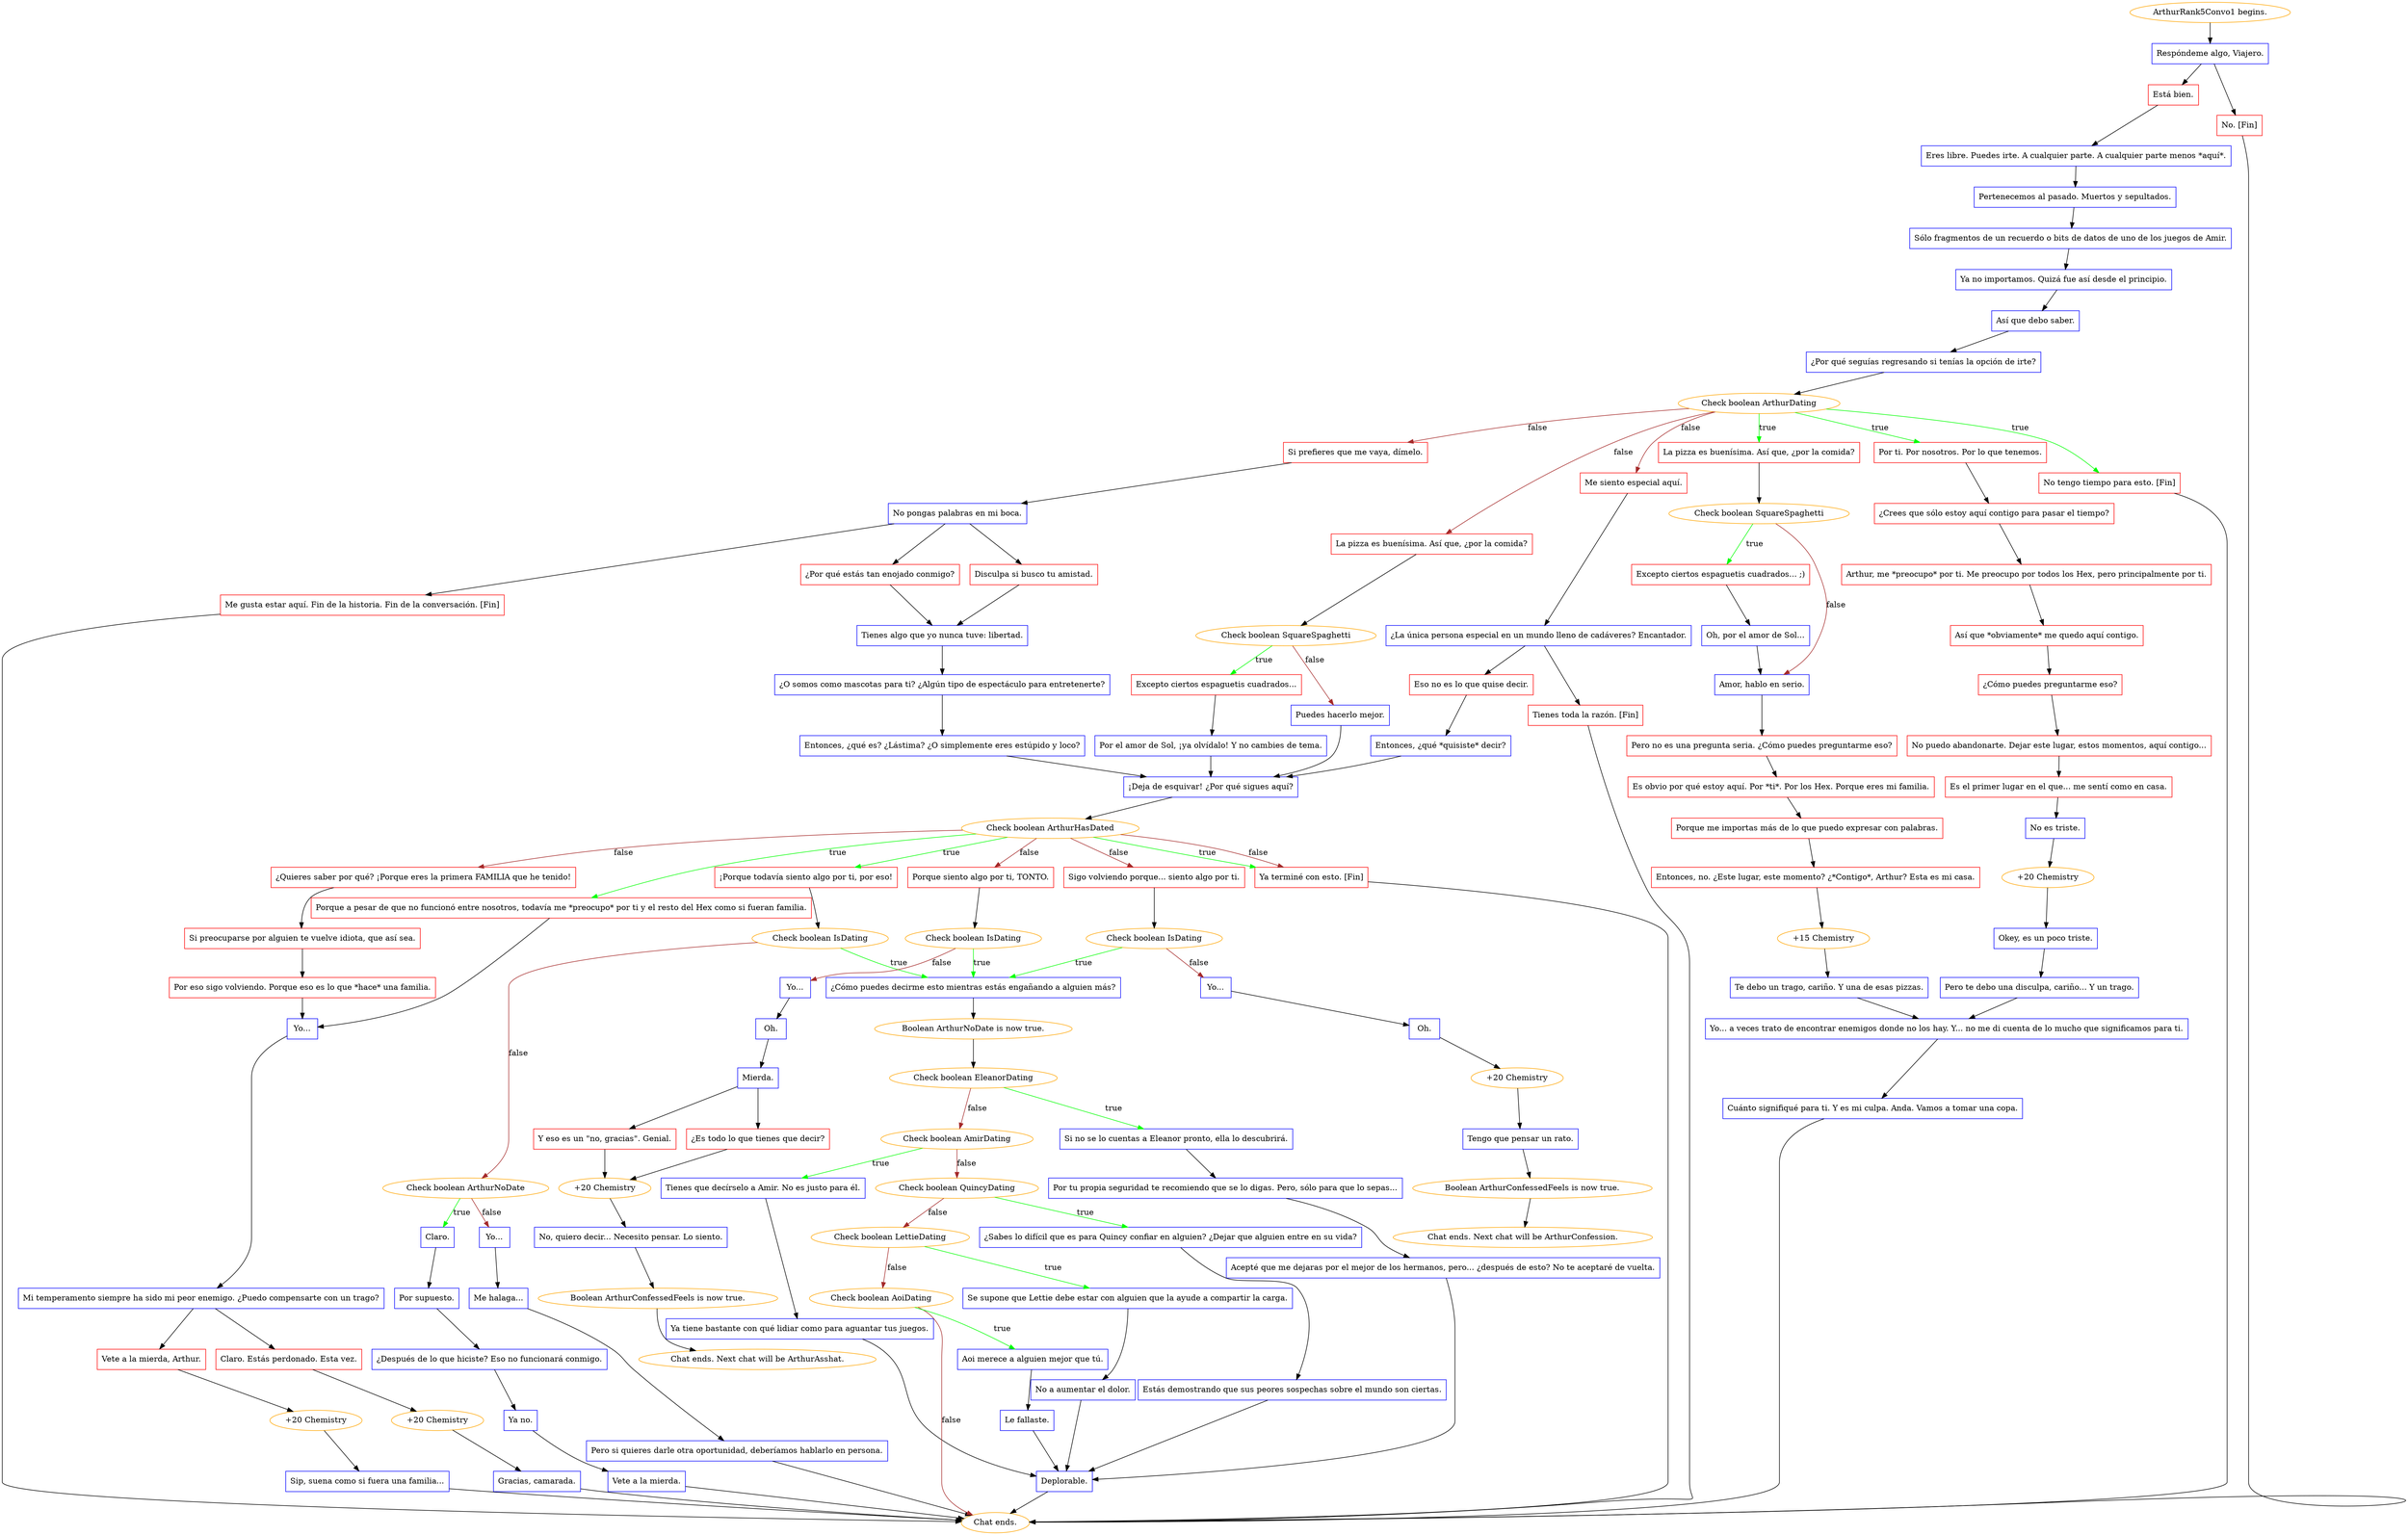 digraph {
	"ArthurRank5Convo1 begins." [color=orange];
		"ArthurRank5Convo1 begins." -> j3540485367;
	j3540485367 [label="Respóndeme algo, Viajero.",shape=box,color=blue];
		j3540485367 -> j3692399797;
		j3540485367 -> j3953438756;
	j3692399797 [label="Está bien.",shape=box,color=red];
		j3692399797 -> j1162812230;
	j3953438756 [label="No. [Fin]",shape=box,color=red];
		j3953438756 -> "Chat ends.";
	j1162812230 [label="Eres libre. Puedes irte. A cualquier parte. A cualquier parte menos *aquí*.",shape=box,color=blue];
		j1162812230 -> j739251537;
	"Chat ends." [color=orange];
	j739251537 [label="Pertenecemos al pasado. Muertos y sepultados.",shape=box,color=blue];
		j739251537 -> j2132599353;
	j2132599353 [label="Sólo fragmentos de un recuerdo o bits de datos de uno de los juegos de Amir.",shape=box,color=blue];
		j2132599353 -> j959363482;
	j959363482 [label="Ya no importamos. Quizá fue así desde el principio.",shape=box,color=blue];
		j959363482 -> j5674902;
	j5674902 [label="Así que debo saber.",shape=box,color=blue];
		j5674902 -> j3953435650;
	j3953435650 [label="¿Por qué seguías regresando si tenías la opción de irte?",shape=box,color=blue];
		j3953435650 -> j171613394;
	j171613394 [label="Check boolean ArthurDating",color=orange];
		j171613394 -> j3368525337 [label=true,color=green];
		j171613394 -> j1173608435 [label=true,color=green];
		j171613394 -> j2053956602 [label=true,color=green];
		j171613394 -> j2551901246 [label=false,color=brown];
		j171613394 -> j1847976191 [label=false,color=brown];
		j171613394 -> j2653568389 [label=false,color=brown];
	j3368525337 [label="La pizza es buenísima. Así que, ¿por la comida?",shape=box,color=red];
		j3368525337 -> j2678399235;
	j1173608435 [label="Por ti. Por nosotros. Por lo que tenemos.",shape=box,color=red];
		j1173608435 -> j1470625771;
	j2053956602 [label="No tengo tiempo para esto. [Fin]",shape=box,color=red];
		j2053956602 -> "Chat ends.";
	j2551901246 [label="Me siento especial aquí.",shape=box,color=red];
		j2551901246 -> j2467963093;
	j1847976191 [label="La pizza es buenísima. Así que, ¿por la comida?",shape=box,color=red];
		j1847976191 -> j2637784598;
	j2653568389 [label="Si prefieres que me vaya, dímelo.",shape=box,color=red];
		j2653568389 -> j608218036;
	j2678399235 [label="Check boolean SquareSpaghetti",color=orange];
		j2678399235 -> j1771625338 [label=true,color=green];
		j2678399235 -> j120087421 [label=false,color=brown];
	j1470625771 [label="¿Crees que sólo estoy aquí contigo para pasar el tiempo?",shape=box,color=red];
		j1470625771 -> j201606022;
	j2467963093 [label="¿La única persona especial en un mundo lleno de cadáveres? Encantador.",shape=box,color=blue];
		j2467963093 -> j1964300397;
		j2467963093 -> j3491298891;
	j2637784598 [label="Check boolean SquareSpaghetti",color=orange];
		j2637784598 -> j3298856149 [label=true,color=green];
		j2637784598 -> j292395932 [label=false,color=brown];
	j608218036 [label="No pongas palabras en mi boca.",shape=box,color=blue];
		j608218036 -> j888214673;
		j608218036 -> j3810980291;
		j608218036 -> j3360719967;
	j1771625338 [label="Excepto ciertos espaguetis cuadrados... ;)",shape=box,color=red];
		j1771625338 -> j2175301312;
	j120087421 [label="Amor, hablo en serio.",shape=box,color=blue];
		j120087421 -> j3756794429;
	j201606022 [label="Arthur, me *preocupo* por ti. Me preocupo por todos los Hex, pero principalmente por ti.",shape=box,color=red];
		j201606022 -> j145842842;
	j1964300397 [label="Eso no es lo que quise decir.",shape=box,color=red];
		j1964300397 -> j1353218768;
	j3491298891 [label="Tienes toda la razón. [Fin]",shape=box,color=red];
		j3491298891 -> "Chat ends.";
	j3298856149 [label="Excepto ciertos espaguetis cuadrados...",shape=box,color=red];
		j3298856149 -> j1868238479;
	j292395932 [label="Puedes hacerlo mejor.",shape=box,color=blue];
		j292395932 -> j3222296210;
	j888214673 [label="Me gusta estar aquí. Fin de la historia. Fin de la conversación. [Fin]",shape=box,color=red];
		j888214673 -> "Chat ends.";
	j3810980291 [label="¿Por qué estás tan enojado conmigo?",shape=box,color=red];
		j3810980291 -> j3174149691;
	j3360719967 [label="Disculpa si busco tu amistad.",shape=box,color=red];
		j3360719967 -> j3174149691;
	j2175301312 [label="Oh, por el amor de Sol...",shape=box,color=blue];
		j2175301312 -> j120087421;
	j3756794429 [label="Pero no es una pregunta seria. ¿Cómo puedes preguntarme eso?",shape=box,color=red];
		j3756794429 -> j3627463647;
	j145842842 [label="Así que *obviamente* me quedo aquí contigo.",shape=box,color=red];
		j145842842 -> j2509842985;
	j1353218768 [label="Entonces, ¿qué *quisiste* decir?",shape=box,color=blue];
		j1353218768 -> j3222296210;
	j1868238479 [label="Por el amor de Sol, ¡ya olvídalo! Y no cambies de tema.",shape=box,color=blue];
		j1868238479 -> j3222296210;
	j3222296210 [label="¡Deja de esquivar! ¿Por qué sigues aquí?",shape=box,color=blue];
		j3222296210 -> j3958076909;
	j3174149691 [label="Tienes algo que yo nunca tuve: libertad.",shape=box,color=blue];
		j3174149691 -> j3020573950;
	j3627463647 [label="Es obvio por qué estoy aquí. Por *ti*. Por los Hex. Porque eres mi familia.",shape=box,color=red];
		j3627463647 -> j1273653234;
	j2509842985 [label="¿Cómo puedes preguntarme eso?",shape=box,color=red];
		j2509842985 -> j2729259454;
	j3958076909 [label="Check boolean ArthurHasDated",color=orange];
		j3958076909 -> j1178256697 [label=true,color=green];
		j3958076909 -> j1918683084 [label=true,color=green];
		j3958076909 -> j1063394025 [label=true,color=green];
		j3958076909 -> j2089360742 [label=false,color=brown];
		j3958076909 -> j4027558407 [label=false,color=brown];
		j3958076909 -> j495764530 [label=false,color=brown];
		j3958076909 -> j1178256697 [label=false,color=brown];
	j3020573950 [label="¿O somos como mascotas para ti? ¿Algún tipo de espectáculo para entretenerte?",shape=box,color=blue];
		j3020573950 -> j1831055338;
	j1273653234 [label="Porque me importas más de lo que puedo expresar con palabras.",shape=box,color=red];
		j1273653234 -> j2679983341;
	j2729259454 [label="No puedo abandonarte. Dejar este lugar, estos momentos, aquí contigo...",shape=box,color=red];
		j2729259454 -> j1234256218;
	j1178256697 [label="Ya terminé con esto. [Fin]",shape=box,color=red];
		j1178256697 -> "Chat ends.";
	j1918683084 [label="Porque a pesar de que no funcionó entre nosotros, todavía me *preocupo* por ti y el resto del Hex como si fueran familia.",shape=box,color=red];
		j1918683084 -> j2347862445;
	j1063394025 [label="¡Porque todavía siento algo por ti, por eso!",shape=box,color=red];
		j1063394025 -> j3975446414;
	j2089360742 [label="Porque siento algo por ti, TONTO.",shape=box,color=red];
		j2089360742 -> j3037390070;
	j4027558407 [label="Sigo volviendo porque... siento algo por ti.",shape=box,color=red];
		j4027558407 -> j2267515184;
	j495764530 [label="¿Quieres saber por qué? ¡Porque eres la primera FAMILIA que he tenido!",shape=box,color=red];
		j495764530 -> j865966223;
	j1831055338 [label="Entonces, ¿qué es? ¿Lástima? ¿O simplemente eres estúpido y loco?",shape=box,color=blue];
		j1831055338 -> j3222296210;
	j2679983341 [label="Entonces, no. ¿Este lugar, este momento? ¿*Contigo*, Arthur? Esta es mi casa.",shape=box,color=red];
		j2679983341 -> j404592950;
	j1234256218 [label="Es el primer lugar en el que... me sentí como en casa.",shape=box,color=red];
		j1234256218 -> j3905301830;
	j2347862445 [label="Yo...",shape=box,color=blue];
		j2347862445 -> j2538806675;
	j3975446414 [label="Check boolean IsDating",color=orange];
		j3975446414 -> j414015091 [label=true,color=green];
		j3975446414 -> j1152128881 [label=false,color=brown];
	j3037390070 [label="Check boolean IsDating",color=orange];
		j3037390070 -> j414015091 [label=true,color=green];
		j3037390070 -> j268109438 [label=false,color=brown];
	j2267515184 [label="Check boolean IsDating",color=orange];
		j2267515184 -> j414015091 [label=true,color=green];
		j2267515184 -> j4112404542 [label=false,color=brown];
	j865966223 [label="Si preocuparse por alguien te vuelve idiota, que así sea.",shape=box,color=red];
		j865966223 -> j3336655712;
	j404592950 [label="+15 Chemistry",color=orange];
		j404592950 -> j3087012296;
	j3905301830 [label="No es triste.",shape=box,color=blue];
		j3905301830 -> j1221050711;
	j2538806675 [label="Mi temperamento siempre ha sido mi peor enemigo. ¿Puedo compensarte con un trago?",shape=box,color=blue];
		j2538806675 -> j3536365356;
		j2538806675 -> j2251893336;
	j414015091 [label="¿Cómo puedes decirme esto mientras estás engañando a alguien más?",shape=box,color=blue];
		j414015091 -> j1854672327;
	j1152128881 [label="Check boolean ArthurNoDate",color=orange];
		j1152128881 -> j3792824176 [label=true,color=green];
		j1152128881 -> j2988115991 [label=false,color=brown];
	j268109438 [label="Yo...",shape=box,color=blue];
		j268109438 -> j507026921;
	j4112404542 [label="Yo...",shape=box,color=blue];
		j4112404542 -> j2909838444;
	j3336655712 [label="Por eso sigo volviendo. Porque eso es lo que *hace* una familia.",shape=box,color=red];
		j3336655712 -> j2347862445;
	j3087012296 [label="Te debo un trago, cariño. Y una de esas pizzas.",shape=box,color=blue];
		j3087012296 -> j3440402137;
	j1221050711 [label="+20 Chemistry",color=orange];
		j1221050711 -> j1882248063;
	j3536365356 [label="Vete a la mierda, Arthur.",shape=box,color=red];
		j3536365356 -> j142995944;
	j2251893336 [label="Claro. Estás perdonado. Esta vez.",shape=box,color=red];
		j2251893336 -> j2752442999;
	j1854672327 [label="Boolean ArthurNoDate is now true.",color=orange];
		j1854672327 -> j3950968979;
	j3792824176 [label="Claro.",shape=box,color=blue];
		j3792824176 -> j3845917432;
	j2988115991 [label="Yo...",shape=box,color=blue];
		j2988115991 -> j807602142;
	j507026921 [label="Oh.",shape=box,color=blue];
		j507026921 -> j3590308224;
	j2909838444 [label="Oh.",shape=box,color=blue];
		j2909838444 -> j4057421490;
	j3440402137 [label="Yo... a veces trato de encontrar enemigos donde no los hay. Y... no me di cuenta de lo mucho que significamos para ti.",shape=box,color=blue];
		j3440402137 -> j1113089268;
	j1882248063 [label="Okey, es un poco triste.",shape=box,color=blue];
		j1882248063 -> j3884368585;
	j142995944 [label="+20 Chemistry",color=orange];
		j142995944 -> j2001545073;
	j2752442999 [label="+20 Chemistry",color=orange];
		j2752442999 -> j3744660771;
	j3950968979 [label="Check boolean EleanorDating",color=orange];
		j3950968979 -> j981706755 [label=true,color=green];
		j3950968979 -> j143777444 [label=false,color=brown];
	j3845917432 [label="Por supuesto.",shape=box,color=blue];
		j3845917432 -> j1205897441;
	j807602142 [label="Me halaga...",shape=box,color=blue];
		j807602142 -> j2309089645;
	j3590308224 [label="Mierda.",shape=box,color=blue];
		j3590308224 -> j3360829574;
		j3590308224 -> j4000594650;
	j4057421490 [label="+20 Chemistry",color=orange];
		j4057421490 -> j1963284618;
	j1113089268 [label="Cuánto signifiqué para ti. Y es mi culpa. Anda. Vamos a tomar una copa.",shape=box,color=blue];
		j1113089268 -> "Chat ends.";
	j3884368585 [label="Pero te debo una disculpa, cariño... Y un trago.",shape=box,color=blue];
		j3884368585 -> j3440402137;
	j2001545073 [label="Sip, suena como si fuera una familia...",shape=box,color=blue];
		j2001545073 -> "Chat ends.";
	j3744660771 [label="Gracias, camarada.",shape=box,color=blue];
		j3744660771 -> "Chat ends.";
	j981706755 [label="Si no se lo cuentas a Eleanor pronto, ella lo descubrirá.",shape=box,color=blue];
		j981706755 -> j4108184635;
	j143777444 [label="Check boolean AmirDating",color=orange];
		j143777444 -> j1599619588 [label=true,color=green];
		j143777444 -> j3817716774 [label=false,color=brown];
	j1205897441 [label="¿Después de lo que hiciste? Eso no funcionará conmigo.",shape=box,color=blue];
		j1205897441 -> j3267572151;
	j2309089645 [label="Pero si quieres darle otra oportunidad, deberíamos hablarlo en persona.",shape=box,color=blue];
		j2309089645 -> "Chat ends.";
	j3360829574 [label="Y eso es un \"no, gracias\". Genial.",shape=box,color=red];
		j3360829574 -> j2261374656;
	j4000594650 [label="¿Es todo lo que tienes que decir?",shape=box,color=red];
		j4000594650 -> j2261374656;
	j1963284618 [label="Tengo que pensar un rato.",shape=box,color=blue];
		j1963284618 -> j2694765404;
	j4108184635 [label="Por tu propia seguridad te recomiendo que se lo digas. Pero, sólo para que lo sepas...",shape=box,color=blue];
		j4108184635 -> j2014346824;
	j1599619588 [label="Tienes que decírselo a Amir. No es justo para él.",shape=box,color=blue];
		j1599619588 -> j64300281;
	j3817716774 [label="Check boolean QuincyDating",color=orange];
		j3817716774 -> j3765826336 [label=true,color=green];
		j3817716774 -> j2575432444 [label=false,color=brown];
	j3267572151 [label="Ya no.",shape=box,color=blue];
		j3267572151 -> j2874087915;
	j2261374656 [label="+20 Chemistry",color=orange];
		j2261374656 -> j1284878975;
	j2694765404 [label="Boolean ArthurConfessedFeels is now true.",color=orange];
		j2694765404 -> "Chat ends. Next chat will be ArthurConfession.";
	j2014346824 [label="Acepté que me dejaras por el mejor de los hermanos, pero... ¿después de esto? No te aceptaré de vuelta.",shape=box,color=blue];
		j2014346824 -> j635933750;
	j64300281 [label="Ya tiene bastante con qué lidiar como para aguantar tus juegos.",shape=box,color=blue];
		j64300281 -> j635933750;
	j3765826336 [label="¿Sabes lo difícil que es para Quincy confiar en alguien? ¿Dejar que alguien entre en su vida?",shape=box,color=blue];
		j3765826336 -> j162658007;
	j2575432444 [label="Check boolean LettieDating",color=orange];
		j2575432444 -> j1833732282 [label=true,color=green];
		j2575432444 -> j2097045387 [label=false,color=brown];
	j2874087915 [label="Vete a la mierda.",shape=box,color=blue];
		j2874087915 -> "Chat ends.";
	j1284878975 [label="No, quiero decir... Necesito pensar. Lo siento.",shape=box,color=blue];
		j1284878975 -> j516892496;
	"Chat ends. Next chat will be ArthurConfession." [color=orange];
	j635933750 [label="Deplorable.",shape=box,color=blue];
		j635933750 -> "Chat ends.";
	j162658007 [label="Estás demostrando que sus peores sospechas sobre el mundo son ciertas.",shape=box,color=blue];
		j162658007 -> j635933750;
	j1833732282 [label="Se supone que Lettie debe estar con alguien que la ayude a compartir la carga.",shape=box,color=blue];
		j1833732282 -> j2564110250;
	j2097045387 [label="Check boolean AoiDating",color=orange];
		j2097045387 -> j996132439 [label=true,color=green];
		j2097045387 -> "Chat ends." [label=false,color=brown];
	j516892496 [label="Boolean ArthurConfessedFeels is now true.",color=orange];
		j516892496 -> "Chat ends. Next chat will be ArthurAsshat.";
	j2564110250 [label="No a aumentar el dolor.",shape=box,color=blue];
		j2564110250 -> j635933750;
	j996132439 [label="Aoi merece a alguien mejor que tú.",shape=box,color=blue];
		j996132439 -> j2067460286;
	"Chat ends. Next chat will be ArthurAsshat." [color=orange];
	j2067460286 [label="Le fallaste.",shape=box,color=blue];
		j2067460286 -> j635933750;
}